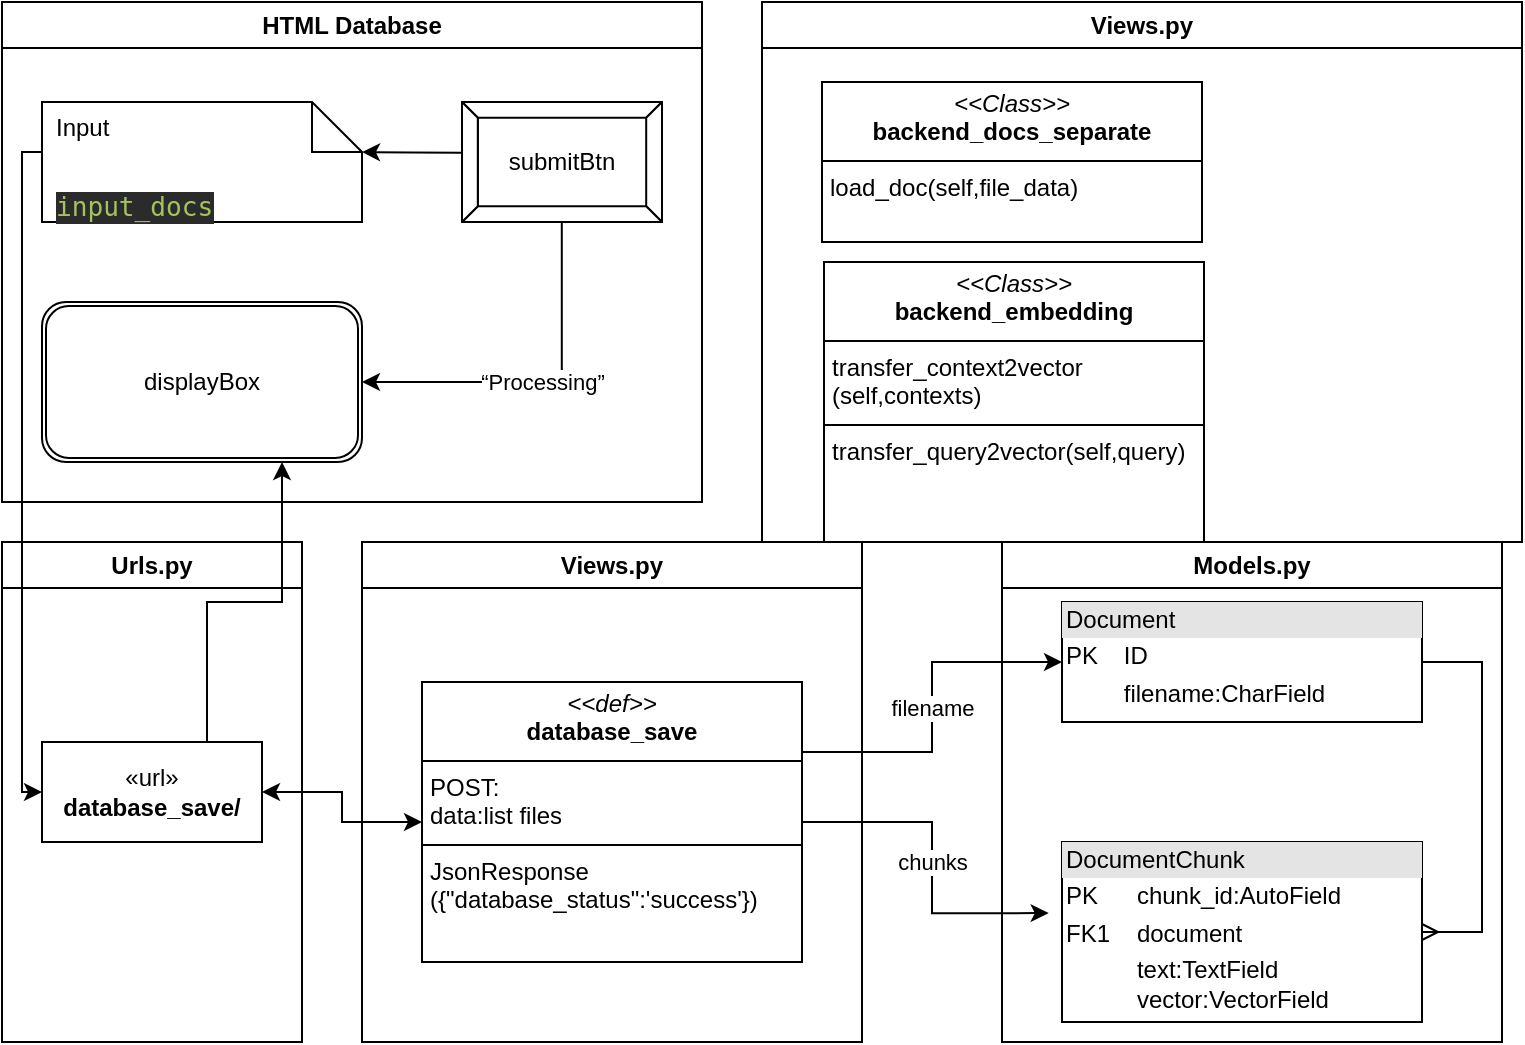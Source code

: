 <mxfile version="24.2.8" type="github">
  <diagram name="Database_input" id="rYWnF4EzFc-xeUCbDsja">
    <mxGraphModel dx="1938" dy="1837" grid="1" gridSize="10" guides="1" tooltips="1" connect="1" arrows="1" fold="1" page="1" pageScale="1" pageWidth="850" pageHeight="1100" math="0" shadow="0">
      <root>
        <mxCell id="0" />
        <mxCell id="1" parent="0" />
        <mxCell id="9mr7hPX-vYgORIki7gie-10" value="Models.py" style="swimlane;whiteSpace=wrap;html=1;" vertex="1" parent="1">
          <mxGeometry x="190" y="230" width="250" height="250" as="geometry">
            <mxRectangle x="200" y="200" width="100" height="30" as="alternateBounds" />
          </mxGeometry>
        </mxCell>
        <mxCell id="9mr7hPX-vYgORIki7gie-15" value="" style="group" vertex="1" connectable="0" parent="9mr7hPX-vYgORIki7gie-10">
          <mxGeometry x="30" y="30" width="220" height="210" as="geometry" />
        </mxCell>
        <mxCell id="9mr7hPX-vYgORIki7gie-11" value="&lt;div style=&quot;box-sizing:border-box;width:100%;background:#e4e4e4;padding:2px;&quot;&gt;Document&lt;/div&gt;&lt;table style=&quot;width:100%;font-size:1em;&quot; cellpadding=&quot;2&quot; cellspacing=&quot;0&quot;&gt;&lt;tbody&gt;&lt;tr&gt;&lt;td&gt;PK&lt;/td&gt;&lt;td&gt;ID&lt;/td&gt;&lt;/tr&gt;&lt;tr&gt;&lt;td&gt;&lt;br&gt;&lt;/td&gt;&lt;td&gt;filename:CharField&lt;br&gt;&lt;/td&gt;&lt;/tr&gt;&lt;tr&gt;&lt;td&gt;&lt;br&gt;&lt;/td&gt;&lt;td&gt;&lt;br&gt;&lt;/td&gt;&lt;/tr&gt;&lt;/tbody&gt;&lt;/table&gt;" style="verticalAlign=top;align=left;overflow=fill;html=1;whiteSpace=wrap;movable=1;resizable=1;rotatable=1;deletable=1;editable=1;locked=0;connectable=1;" vertex="1" parent="9mr7hPX-vYgORIki7gie-15">
          <mxGeometry width="180" height="60" as="geometry" />
        </mxCell>
        <mxCell id="9mr7hPX-vYgORIki7gie-12" value="&lt;div style=&quot;box-sizing:border-box;width:100%;background:#e4e4e4;padding:2px;&quot;&gt;DocumentChunk&lt;br&gt;&lt;/div&gt;&lt;table style=&quot;width:100%;font-size:1em;&quot; cellpadding=&quot;2&quot; cellspacing=&quot;0&quot;&gt;&lt;tbody&gt;&lt;tr&gt;&lt;td&gt;PK&lt;/td&gt;&lt;td&gt;chunk_id:AutoField&lt;br&gt;&lt;/td&gt;&lt;/tr&gt;&lt;tr&gt;&lt;td&gt;FK1&lt;/td&gt;&lt;td&gt;document&lt;/td&gt;&lt;/tr&gt;&lt;tr&gt;&lt;td&gt;&lt;/td&gt;&lt;td&gt;text:TextField&lt;br&gt;vector:VectorField&lt;br&gt;&lt;/td&gt;&lt;/tr&gt;&lt;/tbody&gt;&lt;/table&gt;" style="verticalAlign=top;align=left;overflow=fill;html=1;whiteSpace=wrap;movable=1;resizable=1;rotatable=1;deletable=1;editable=1;locked=0;connectable=1;" vertex="1" parent="9mr7hPX-vYgORIki7gie-15">
          <mxGeometry y="120" width="180" height="90" as="geometry" />
        </mxCell>
        <mxCell id="9mr7hPX-vYgORIki7gie-13" value="" style="edgeStyle=entityRelationEdgeStyle;fontSize=12;html=1;endArrow=ERmany;rounded=0;exitX=1;exitY=0.5;exitDx=0;exitDy=0;entryX=1;entryY=0.5;entryDx=0;entryDy=0;movable=1;resizable=1;rotatable=1;deletable=1;editable=1;locked=0;connectable=1;" edge="1" parent="9mr7hPX-vYgORIki7gie-15" source="9mr7hPX-vYgORIki7gie-11" target="9mr7hPX-vYgORIki7gie-12">
          <mxGeometry width="100" height="100" relative="1" as="geometry">
            <mxPoint x="210" y="60" as="sourcePoint" />
            <mxPoint x="210" y="120" as="targetPoint" />
            <Array as="points">
              <mxPoint x="210" y="90" />
              <mxPoint x="220" y="100" />
            </Array>
          </mxGeometry>
        </mxCell>
        <mxCell id="9mr7hPX-vYgORIki7gie-17" value="Views.py" style="swimlane;whiteSpace=wrap;html=1;" vertex="1" parent="1">
          <mxGeometry x="-130" y="230" width="250" height="250" as="geometry">
            <mxRectangle x="200" y="200" width="100" height="30" as="alternateBounds" />
          </mxGeometry>
        </mxCell>
        <mxCell id="nazsn9qA2awm31qbik97-1" value="&lt;p style=&quot;margin:0px;margin-top:4px;text-align:center;&quot;&gt;&lt;i&gt;&amp;lt;&amp;lt;def&amp;gt;&amp;gt;&lt;/i&gt;&lt;br&gt;&lt;b&gt;database_save&lt;/b&gt;&lt;br&gt;&lt;/p&gt;&lt;hr size=&quot;1&quot; style=&quot;border-style:solid;&quot;&gt;&lt;p style=&quot;margin:0px;margin-left:4px;&quot;&gt;POST:&lt;/p&gt;&lt;p style=&quot;margin:0px;margin-left:4px;&quot;&gt;data:list files&lt;/p&gt;&lt;hr size=&quot;1&quot; style=&quot;border-style:solid;&quot;&gt;&lt;p style=&quot;margin:0px;margin-left:4px;&quot;&gt;JsonResponse&lt;/p&gt;&lt;p style=&quot;margin:0px;margin-left:4px;&quot;&gt;({&quot;database_status&quot;:&#39;success&#39;})&lt;br&gt;&lt;/p&gt;" style="verticalAlign=top;align=left;overflow=fill;html=1;whiteSpace=wrap;" parent="9mr7hPX-vYgORIki7gie-17" vertex="1">
          <mxGeometry x="30" y="70" width="190" height="140" as="geometry" />
        </mxCell>
        <mxCell id="9mr7hPX-vYgORIki7gie-22" value="filename" style="edgeStyle=orthogonalEdgeStyle;rounded=0;orthogonalLoop=1;jettySize=auto;html=1;exitX=1;exitY=0.25;exitDx=0;exitDy=0;entryX=0;entryY=0.5;entryDx=0;entryDy=0;" edge="1" parent="1" source="nazsn9qA2awm31qbik97-1" target="9mr7hPX-vYgORIki7gie-11">
          <mxGeometry relative="1" as="geometry" />
        </mxCell>
        <mxCell id="9mr7hPX-vYgORIki7gie-25" value="chunks" style="edgeStyle=orthogonalEdgeStyle;rounded=0;orthogonalLoop=1;jettySize=auto;html=1;exitX=1;exitY=0.5;exitDx=0;exitDy=0;entryX=-0.037;entryY=0.395;entryDx=0;entryDy=0;entryPerimeter=0;" edge="1" parent="1" source="nazsn9qA2awm31qbik97-1" target="9mr7hPX-vYgORIki7gie-12">
          <mxGeometry relative="1" as="geometry">
            <mxPoint x="190" y="550" as="targetPoint" />
          </mxGeometry>
        </mxCell>
        <mxCell id="9mr7hPX-vYgORIki7gie-26" value="Urls.py" style="swimlane;whiteSpace=wrap;html=1;" vertex="1" parent="1">
          <mxGeometry x="-310" y="230" width="150" height="250" as="geometry">
            <mxRectangle x="200" y="200" width="100" height="30" as="alternateBounds" />
          </mxGeometry>
        </mxCell>
        <mxCell id="9mr7hPX-vYgORIki7gie-28" value="«url»&lt;br&gt;&lt;b&gt;database_save/&lt;/b&gt;" style="html=1;whiteSpace=wrap;" vertex="1" parent="9mr7hPX-vYgORIki7gie-26">
          <mxGeometry x="20" y="100" width="110" height="50" as="geometry" />
        </mxCell>
        <mxCell id="9mr7hPX-vYgORIki7gie-30" value="HTML Database" style="swimlane;whiteSpace=wrap;html=1;" vertex="1" parent="1">
          <mxGeometry x="-310" y="-40" width="350" height="250" as="geometry">
            <mxRectangle x="200" y="200" width="100" height="30" as="alternateBounds" />
          </mxGeometry>
        </mxCell>
        <mxCell id="9mr7hPX-vYgORIki7gie-38" value="submitBtn" style="labelPosition=center;verticalLabelPosition=middle;align=center;html=1;shape=mxgraph.basic.button;dx=7.9;whiteSpace=wrap;" vertex="1" parent="9mr7hPX-vYgORIki7gie-30">
          <mxGeometry x="230" y="50" width="100" height="60" as="geometry" />
        </mxCell>
        <mxCell id="9mr7hPX-vYgORIki7gie-48" value="" style="edgeStyle=orthogonalEdgeStyle;rounded=0;orthogonalLoop=1;jettySize=auto;html=1;entryX=0;entryY=0;entryDx=160;entryDy=25;entryPerimeter=0;exitX=-0.003;exitY=0.422;exitDx=0;exitDy=0;exitPerimeter=0;" edge="1" parent="9mr7hPX-vYgORIki7gie-30" source="9mr7hPX-vYgORIki7gie-38" target="9mr7hPX-vYgORIki7gie-39">
          <mxGeometry relative="1" as="geometry">
            <mxPoint x="280" y="75" as="sourcePoint" />
            <mxPoint x="200" y="70" as="targetPoint" />
          </mxGeometry>
        </mxCell>
        <mxCell id="9mr7hPX-vYgORIki7gie-39" value="&lt;div style=&quot;background-color:#2b2b2b;color:#a9b7c6;font-family:&#39;JetBrains Mono&#39;,monospace;font-size:9.8pt;&quot;&gt;&lt;pre&gt;&lt;span style=&quot;color:#a5c261;&quot;&gt;input_docs&lt;/span&gt;&lt;/pre&gt;&lt;/div&gt;" style="shape=note2;boundedLbl=1;whiteSpace=wrap;html=1;size=25;verticalAlign=top;align=left;spacingLeft=5;" vertex="1" parent="9mr7hPX-vYgORIki7gie-30">
          <mxGeometry x="20" y="50" width="160" height="60" as="geometry" />
        </mxCell>
        <mxCell id="9mr7hPX-vYgORIki7gie-40" value="Input" style="resizeWidth=1;part=1;strokeColor=none;fillColor=none;align=left;spacingLeft=5;html=1;whiteSpace=wrap;" vertex="1" parent="9mr7hPX-vYgORIki7gie-39">
          <mxGeometry width="160" height="25" relative="1" as="geometry" />
        </mxCell>
        <mxCell id="9mr7hPX-vYgORIki7gie-41" value="displayBox" style="shape=ext;double=1;rounded=1;whiteSpace=wrap;html=1;" vertex="1" parent="9mr7hPX-vYgORIki7gie-30">
          <mxGeometry x="20" y="150" width="160" height="80" as="geometry" />
        </mxCell>
        <mxCell id="9mr7hPX-vYgORIki7gie-44" value="“Processing”" style="edgeStyle=orthogonalEdgeStyle;orthogonalLoop=1;jettySize=auto;html=1;rounded=0;exitX=0.499;exitY=0.999;exitDx=0;exitDy=0;exitPerimeter=0;entryX=1;entryY=0.5;entryDx=0;entryDy=0;" edge="1" parent="9mr7hPX-vYgORIki7gie-30" source="9mr7hPX-vYgORIki7gie-38" target="9mr7hPX-vYgORIki7gie-41">
          <mxGeometry width="80" relative="1" as="geometry">
            <mxPoint x="150" y="240" as="sourcePoint" />
            <mxPoint x="230" y="240" as="targetPoint" />
          </mxGeometry>
        </mxCell>
        <mxCell id="9mr7hPX-vYgORIki7gie-49" style="edgeStyle=orthogonalEdgeStyle;rounded=0;orthogonalLoop=1;jettySize=auto;html=1;exitX=0;exitY=1;exitDx=0;exitDy=0;entryX=0;entryY=0.5;entryDx=0;entryDy=0;" edge="1" parent="1" source="9mr7hPX-vYgORIki7gie-40" target="9mr7hPX-vYgORIki7gie-28">
          <mxGeometry relative="1" as="geometry">
            <Array as="points">
              <mxPoint x="-300" y="35" />
              <mxPoint x="-300" y="355" />
            </Array>
          </mxGeometry>
        </mxCell>
        <mxCell id="9mr7hPX-vYgORIki7gie-50" style="edgeStyle=orthogonalEdgeStyle;rounded=0;orthogonalLoop=1;jettySize=auto;html=1;exitX=1;exitY=0.5;exitDx=0;exitDy=0;endArrow=classic;endFill=1;strokeColor=default;startArrow=classic;startFill=1;" edge="1" parent="1" source="9mr7hPX-vYgORIki7gie-28" target="nazsn9qA2awm31qbik97-1">
          <mxGeometry relative="1" as="geometry" />
        </mxCell>
        <mxCell id="9mr7hPX-vYgORIki7gie-51" style="edgeStyle=orthogonalEdgeStyle;rounded=0;orthogonalLoop=1;jettySize=auto;html=1;exitX=0.75;exitY=0;exitDx=0;exitDy=0;entryX=0.75;entryY=1;entryDx=0;entryDy=0;" edge="1" parent="1" source="9mr7hPX-vYgORIki7gie-28" target="9mr7hPX-vYgORIki7gie-41">
          <mxGeometry relative="1" as="geometry" />
        </mxCell>
        <mxCell id="9mr7hPX-vYgORIki7gie-52" value="Views.py" style="swimlane;whiteSpace=wrap;html=1;" vertex="1" parent="1">
          <mxGeometry x="70" y="-40" width="380" height="270" as="geometry">
            <mxRectangle x="200" y="200" width="100" height="30" as="alternateBounds" />
          </mxGeometry>
        </mxCell>
        <mxCell id="9mr7hPX-vYgORIki7gie-53" value="&lt;p style=&quot;margin:0px;margin-top:4px;text-align:center;&quot;&gt;&lt;i&gt;&amp;lt;&amp;lt;Class&amp;gt;&amp;gt;&lt;/i&gt;&lt;br&gt;&lt;b&gt;backend_docs_separate&lt;/b&gt;&lt;br&gt;&lt;/p&gt;&lt;hr size=&quot;1&quot; style=&quot;border-style:solid;&quot;&gt;&lt;p style=&quot;margin:0px;margin-left:4px;&quot;&gt;load_doc(self,file_data)&lt;/p&gt;&lt;p style=&quot;margin:0px;margin-left:4px;&quot;&gt;&lt;br&gt;&lt;/p&gt;" style="verticalAlign=top;align=left;overflow=fill;html=1;whiteSpace=wrap;" vertex="1" parent="9mr7hPX-vYgORIki7gie-52">
          <mxGeometry x="30" y="40" width="190" height="80" as="geometry" />
        </mxCell>
        <mxCell id="9mr7hPX-vYgORIki7gie-56" value="&lt;p style=&quot;margin:0px;margin-top:4px;text-align:center;&quot;&gt;&lt;i&gt;&amp;lt;&amp;lt;&lt;/i&gt;&lt;i&gt;Class&lt;/i&gt;&lt;i&gt;&amp;gt;&amp;gt;&lt;/i&gt;&lt;br&gt;&lt;b&gt;backend_embedding&lt;/b&gt;&lt;br&gt;&lt;/p&gt;&lt;hr size=&quot;1&quot; style=&quot;border-style:solid;&quot;&gt;&lt;p style=&quot;margin:0px;margin-left:4px;&quot;&gt;transfer_context2vector&lt;/p&gt;&lt;p style=&quot;margin:0px;margin-left:4px;&quot;&gt;(self,contexts)&lt;br&gt;&lt;/p&gt;&lt;hr size=&quot;1&quot; style=&quot;border-style:solid;&quot;&gt;&lt;p style=&quot;margin:0px;margin-left:4px;&quot;&gt;transfer_query2vector(self,query)&lt;br&gt;&lt;/p&gt;" style="verticalAlign=top;align=left;overflow=fill;html=1;whiteSpace=wrap;" vertex="1" parent="9mr7hPX-vYgORIki7gie-52">
          <mxGeometry x="31" y="130" width="190" height="140" as="geometry" />
        </mxCell>
      </root>
    </mxGraphModel>
  </diagram>
</mxfile>
